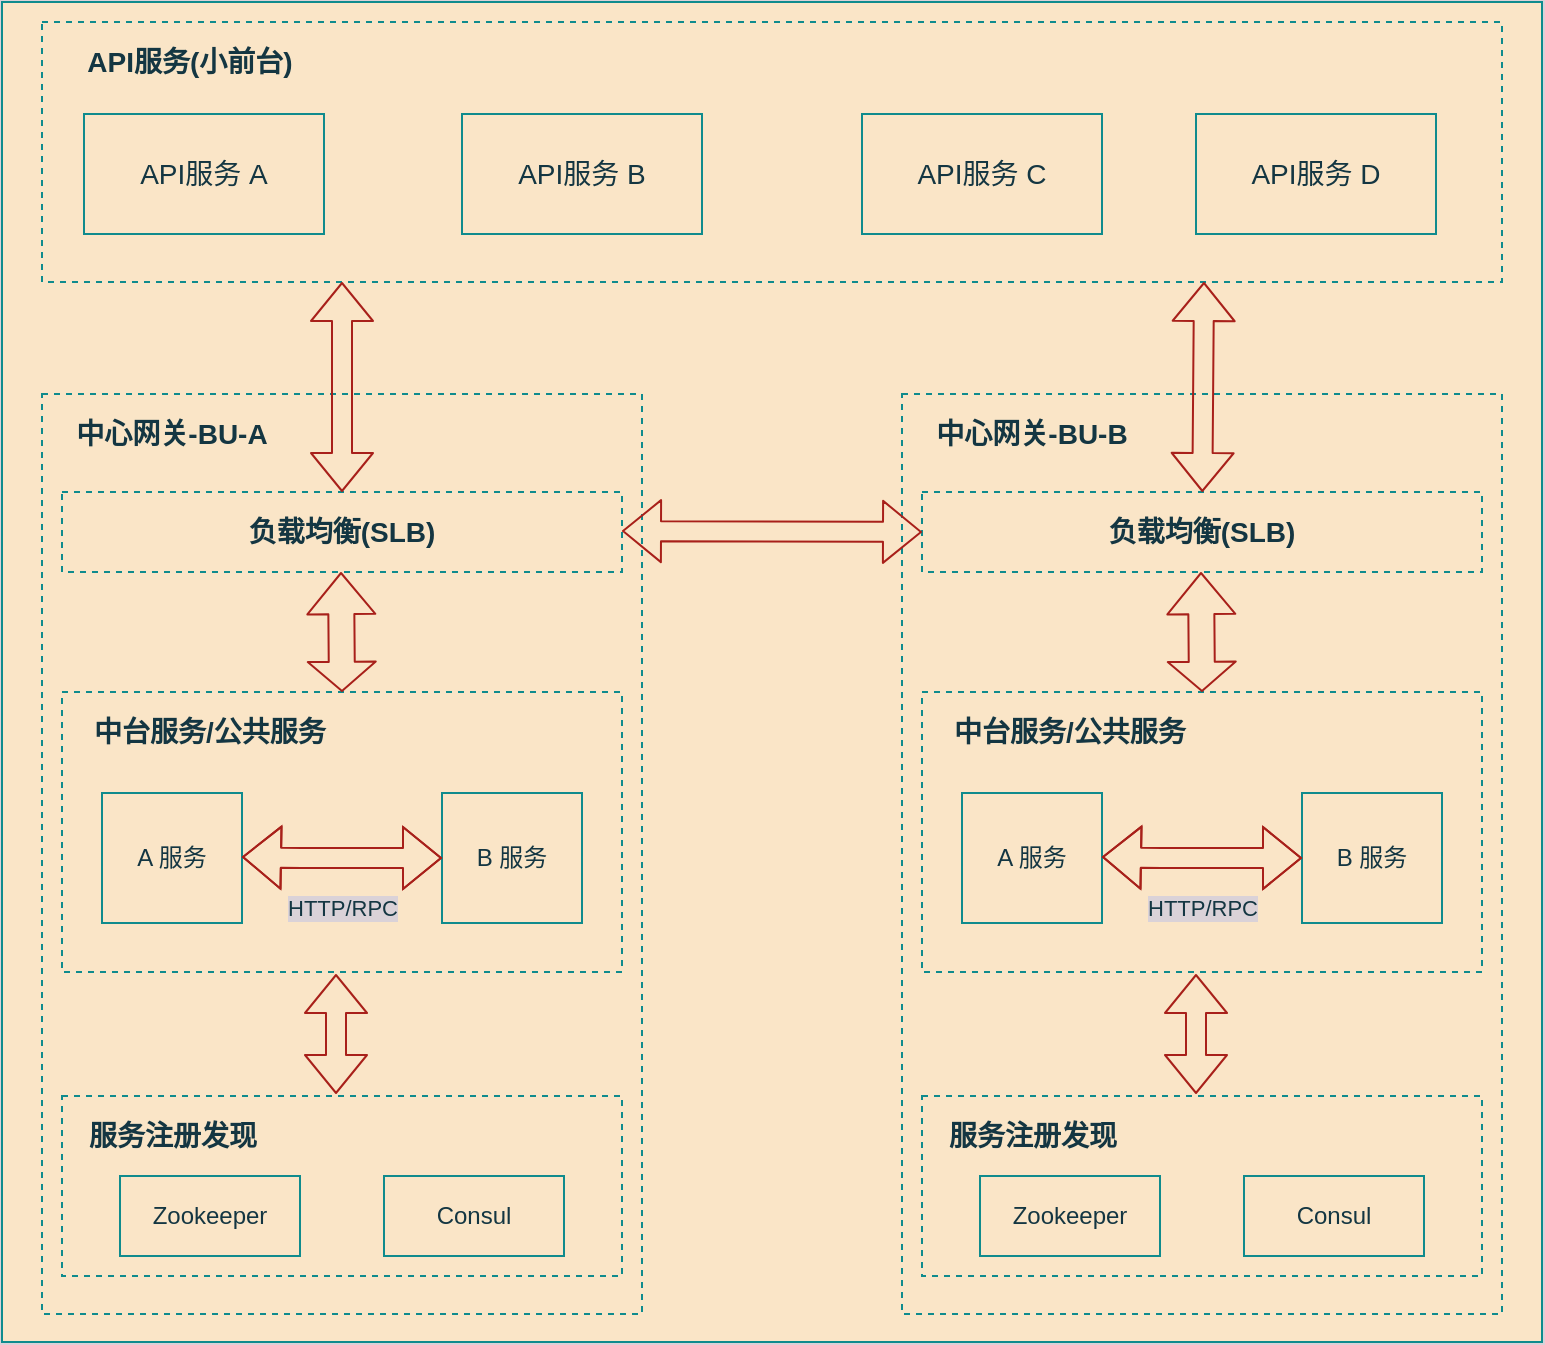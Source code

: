 <mxfile version="14.1.8" type="github">
  <diagram id="dEuHgJGwkF4dRK_tHgVA" name="第 1 页">
    <mxGraphModel dx="1038" dy="580" grid="1" gridSize="10" guides="1" tooltips="1" connect="1" arrows="1" fold="1" page="1" pageScale="1" pageWidth="827" pageHeight="1169" background="#DAD2D8" math="0" shadow="0">
      <root>
        <mxCell id="0" />
        <mxCell id="1" parent="0" />
        <mxCell id="3m4_TaizQ-aNQP2oJ50d-1" value="" style="rounded=0;whiteSpace=wrap;html=1;fillColor=#FAE5C7;strokeColor=#0F8B8D;fontColor=#143642;" vertex="1" parent="1">
          <mxGeometry x="10" y="20" width="770" height="670" as="geometry" />
        </mxCell>
        <mxCell id="3m4_TaizQ-aNQP2oJ50d-2" value="" style="rounded=0;whiteSpace=wrap;html=1;dashed=1;fillColor=#FAE5C7;strokeColor=#0F8B8D;fontColor=#143642;" vertex="1" parent="1">
          <mxGeometry x="30" y="30" width="730" height="130" as="geometry" />
        </mxCell>
        <mxCell id="3m4_TaizQ-aNQP2oJ50d-4" value="" style="rounded=0;whiteSpace=wrap;html=1;dashed=1;fillColor=#FAE5C7;strokeColor=#0F8B8D;fontColor=#143642;" vertex="1" parent="1">
          <mxGeometry x="30" y="216" width="300" height="460" as="geometry" />
        </mxCell>
        <mxCell id="3m4_TaizQ-aNQP2oJ50d-5" value="负载均衡(SLB)" style="rounded=0;whiteSpace=wrap;html=1;dashed=1;fontStyle=1;fontSize=14;fillColor=#FAE5C7;strokeColor=#0F8B8D;fontColor=#143642;" vertex="1" parent="1">
          <mxGeometry x="40" y="265" width="280" height="40" as="geometry" />
        </mxCell>
        <mxCell id="3m4_TaizQ-aNQP2oJ50d-6" value="" style="rounded=0;whiteSpace=wrap;html=1;dashed=1;fillColor=#FAE5C7;strokeColor=#0F8B8D;fontColor=#143642;" vertex="1" parent="1">
          <mxGeometry x="40" y="365" width="280" height="140" as="geometry" />
        </mxCell>
        <mxCell id="3m4_TaizQ-aNQP2oJ50d-7" value="A 服务" style="rounded=0;whiteSpace=wrap;html=1;fillColor=#FAE5C7;strokeColor=#0F8B8D;fontColor=#143642;" vertex="1" parent="1">
          <mxGeometry x="60" y="415.5" width="70" height="65" as="geometry" />
        </mxCell>
        <mxCell id="3m4_TaizQ-aNQP2oJ50d-8" value="B 服务" style="rounded=0;whiteSpace=wrap;html=1;fillColor=#FAE5C7;strokeColor=#0F8B8D;fontColor=#143642;" vertex="1" parent="1">
          <mxGeometry x="230" y="415.5" width="70" height="65" as="geometry" />
        </mxCell>
        <mxCell id="3m4_TaizQ-aNQP2oJ50d-13" value="" style="shape=flexArrow;endArrow=classic;startArrow=classic;html=1;entryX=0;entryY=0.5;entryDx=0;entryDy=0;labelBackgroundColor=#DAD2D8;strokeColor=#A8201A;fontColor=#143642;" edge="1" parent="1" target="3m4_TaizQ-aNQP2oJ50d-8">
          <mxGeometry width="50" height="50" relative="1" as="geometry">
            <mxPoint x="130" y="447.5" as="sourcePoint" />
            <mxPoint x="200" y="447.5" as="targetPoint" />
            <Array as="points">
              <mxPoint x="160" y="448" />
            </Array>
          </mxGeometry>
        </mxCell>
        <mxCell id="3m4_TaizQ-aNQP2oJ50d-14" value="HTTP/RPC" style="edgeLabel;html=1;align=center;verticalAlign=middle;resizable=0;points=[];labelBackgroundColor=#DAD2D8;fontColor=#143642;" vertex="1" connectable="0" parent="3m4_TaizQ-aNQP2oJ50d-13">
          <mxGeometry x="-0.124" y="-9" relative="1" as="geometry">
            <mxPoint x="6" y="16" as="offset" />
          </mxGeometry>
        </mxCell>
        <mxCell id="3m4_TaizQ-aNQP2oJ50d-15" value="" style="rounded=0;whiteSpace=wrap;html=1;dashed=1;fillColor=#FAE5C7;strokeColor=#0F8B8D;fontColor=#143642;" vertex="1" parent="1">
          <mxGeometry x="40" y="567" width="280" height="90" as="geometry" />
        </mxCell>
        <mxCell id="3m4_TaizQ-aNQP2oJ50d-16" value="Zookeeper" style="rounded=0;whiteSpace=wrap;html=1;fillColor=#FAE5C7;strokeColor=#0F8B8D;fontColor=#143642;" vertex="1" parent="1">
          <mxGeometry x="69" y="607" width="90" height="40" as="geometry" />
        </mxCell>
        <mxCell id="3m4_TaizQ-aNQP2oJ50d-17" value="Consul" style="rounded=0;whiteSpace=wrap;html=1;fillColor=#FAE5C7;strokeColor=#0F8B8D;fontColor=#143642;" vertex="1" parent="1">
          <mxGeometry x="201" y="607" width="90" height="40" as="geometry" />
        </mxCell>
        <mxCell id="3m4_TaizQ-aNQP2oJ50d-18" value="服务注册发现" style="text;html=1;strokeColor=none;fillColor=none;align=center;verticalAlign=middle;whiteSpace=wrap;rounded=0;dashed=1;fontStyle=1;fontSize=14;fontColor=#143642;" vertex="1" parent="1">
          <mxGeometry x="51" y="577" width="89" height="20" as="geometry" />
        </mxCell>
        <mxCell id="3m4_TaizQ-aNQP2oJ50d-21" value="中台服务/公共服务" style="text;html=1;strokeColor=none;fillColor=none;align=center;verticalAlign=middle;whiteSpace=wrap;rounded=0;dashed=1;fontSize=14;fontStyle=1;fontColor=#143642;" vertex="1" parent="1">
          <mxGeometry x="51" y="375" width="126" height="20" as="geometry" />
        </mxCell>
        <mxCell id="3m4_TaizQ-aNQP2oJ50d-23" value="" style="shape=flexArrow;endArrow=classic;startArrow=classic;html=1;fontSize=14;width=13;endSize=6.52;startSize=4.53;exitX=0.5;exitY=0;exitDx=0;exitDy=0;labelBackgroundColor=#DAD2D8;strokeColor=#A8201A;fontColor=#143642;" edge="1" parent="1" source="3m4_TaizQ-aNQP2oJ50d-6">
          <mxGeometry width="50" height="50" relative="1" as="geometry">
            <mxPoint x="179.5" y="355" as="sourcePoint" />
            <mxPoint x="179.5" y="305" as="targetPoint" />
          </mxGeometry>
        </mxCell>
        <mxCell id="3m4_TaizQ-aNQP2oJ50d-24" value="" style="shape=flexArrow;endArrow=classic;startArrow=classic;html=1;fontSize=14;labelBackgroundColor=#DAD2D8;strokeColor=#A8201A;fontColor=#143642;" edge="1" parent="1">
          <mxGeometry width="50" height="50" relative="1" as="geometry">
            <mxPoint x="177" y="566" as="sourcePoint" />
            <mxPoint x="177" y="506" as="targetPoint" />
          </mxGeometry>
        </mxCell>
        <mxCell id="3m4_TaizQ-aNQP2oJ50d-26" value="" style="rounded=0;whiteSpace=wrap;html=1;dashed=1;fillColor=#FAE5C7;strokeColor=#0F8B8D;fontColor=#143642;" vertex="1" parent="1">
          <mxGeometry x="460" y="216" width="300" height="460" as="geometry" />
        </mxCell>
        <mxCell id="3m4_TaizQ-aNQP2oJ50d-27" value="负载均衡(SLB)" style="rounded=0;whiteSpace=wrap;html=1;dashed=1;fontStyle=1;fontSize=14;fillColor=#FAE5C7;strokeColor=#0F8B8D;fontColor=#143642;" vertex="1" parent="1">
          <mxGeometry x="470" y="265" width="280" height="40" as="geometry" />
        </mxCell>
        <mxCell id="3m4_TaizQ-aNQP2oJ50d-28" value="" style="rounded=0;whiteSpace=wrap;html=1;dashed=1;fillColor=#FAE5C7;strokeColor=#0F8B8D;fontColor=#143642;" vertex="1" parent="1">
          <mxGeometry x="470" y="365" width="280" height="140" as="geometry" />
        </mxCell>
        <mxCell id="3m4_TaizQ-aNQP2oJ50d-29" value="A 服务" style="rounded=0;whiteSpace=wrap;html=1;fillColor=#FAE5C7;strokeColor=#0F8B8D;fontColor=#143642;" vertex="1" parent="1">
          <mxGeometry x="490" y="415.5" width="70" height="65" as="geometry" />
        </mxCell>
        <mxCell id="3m4_TaizQ-aNQP2oJ50d-30" value="B 服务" style="rounded=0;whiteSpace=wrap;html=1;fillColor=#FAE5C7;strokeColor=#0F8B8D;fontColor=#143642;" vertex="1" parent="1">
          <mxGeometry x="660" y="415.5" width="70" height="65" as="geometry" />
        </mxCell>
        <mxCell id="3m4_TaizQ-aNQP2oJ50d-31" value="" style="shape=flexArrow;endArrow=classic;startArrow=classic;html=1;entryX=0;entryY=0.5;entryDx=0;entryDy=0;labelBackgroundColor=#DAD2D8;strokeColor=#A8201A;fontColor=#143642;" edge="1" parent="1" target="3m4_TaizQ-aNQP2oJ50d-30">
          <mxGeometry width="50" height="50" relative="1" as="geometry">
            <mxPoint x="560" y="447.5" as="sourcePoint" />
            <mxPoint x="630" y="447.5" as="targetPoint" />
            <Array as="points">
              <mxPoint x="590" y="448" />
            </Array>
          </mxGeometry>
        </mxCell>
        <mxCell id="3m4_TaizQ-aNQP2oJ50d-32" value="HTTP/RPC" style="edgeLabel;html=1;align=center;verticalAlign=middle;resizable=0;points=[];labelBackgroundColor=#DAD2D8;fontColor=#143642;" vertex="1" connectable="0" parent="3m4_TaizQ-aNQP2oJ50d-31">
          <mxGeometry x="-0.124" y="-9" relative="1" as="geometry">
            <mxPoint x="6" y="16" as="offset" />
          </mxGeometry>
        </mxCell>
        <mxCell id="3m4_TaizQ-aNQP2oJ50d-33" value="" style="rounded=0;whiteSpace=wrap;html=1;dashed=1;fillColor=#FAE5C7;strokeColor=#0F8B8D;fontColor=#143642;" vertex="1" parent="1">
          <mxGeometry x="470" y="567" width="280" height="90" as="geometry" />
        </mxCell>
        <mxCell id="3m4_TaizQ-aNQP2oJ50d-34" value="Zookeeper" style="rounded=0;whiteSpace=wrap;html=1;dashed=1;fillColor=#FAE5C7;strokeColor=#0F8B8D;fontColor=#143642;" vertex="1" parent="1">
          <mxGeometry x="499" y="607" width="90" height="40" as="geometry" />
        </mxCell>
        <mxCell id="3m4_TaizQ-aNQP2oJ50d-35" value="Consul" style="rounded=0;whiteSpace=wrap;html=1;fillColor=#FAE5C7;strokeColor=#0F8B8D;fontColor=#143642;" vertex="1" parent="1">
          <mxGeometry x="631" y="607" width="90" height="40" as="geometry" />
        </mxCell>
        <mxCell id="3m4_TaizQ-aNQP2oJ50d-36" value="服务注册发现" style="text;html=1;strokeColor=none;fillColor=none;align=center;verticalAlign=middle;whiteSpace=wrap;rounded=0;dashed=1;fontStyle=1;fontSize=14;fontColor=#143642;" vertex="1" parent="1">
          <mxGeometry x="481" y="577" width="89" height="20" as="geometry" />
        </mxCell>
        <mxCell id="3m4_TaizQ-aNQP2oJ50d-37" value="中台服务/公共服务" style="text;html=1;strokeColor=none;fillColor=none;align=center;verticalAlign=middle;whiteSpace=wrap;rounded=0;dashed=1;fontSize=14;fontStyle=1;fontColor=#143642;" vertex="1" parent="1">
          <mxGeometry x="481" y="375" width="126" height="20" as="geometry" />
        </mxCell>
        <mxCell id="3m4_TaizQ-aNQP2oJ50d-38" value="" style="shape=flexArrow;endArrow=classic;startArrow=classic;html=1;fontSize=14;width=13;endSize=6.52;startSize=4.53;exitX=0.5;exitY=0;exitDx=0;exitDy=0;labelBackgroundColor=#DAD2D8;strokeColor=#A8201A;fontColor=#143642;" edge="1" parent="1" source="3m4_TaizQ-aNQP2oJ50d-28">
          <mxGeometry width="50" height="50" relative="1" as="geometry">
            <mxPoint x="609.5" y="355" as="sourcePoint" />
            <mxPoint x="609.5" y="305" as="targetPoint" />
          </mxGeometry>
        </mxCell>
        <mxCell id="3m4_TaizQ-aNQP2oJ50d-39" value="" style="shape=flexArrow;endArrow=classic;startArrow=classic;html=1;fontSize=14;labelBackgroundColor=#DAD2D8;strokeColor=#A8201A;fontColor=#143642;" edge="1" parent="1">
          <mxGeometry width="50" height="50" relative="1" as="geometry">
            <mxPoint x="607" y="566" as="sourcePoint" />
            <mxPoint x="607" y="506" as="targetPoint" />
          </mxGeometry>
        </mxCell>
        <mxCell id="3m4_TaizQ-aNQP2oJ50d-41" value="" style="shape=flexArrow;endArrow=classic;startArrow=classic;html=1;fontSize=14;entryX=0;entryY=0.5;entryDx=0;entryDy=0;labelBackgroundColor=#DAD2D8;strokeColor=#A8201A;fontColor=#143642;" edge="1" parent="1" target="3m4_TaizQ-aNQP2oJ50d-27">
          <mxGeometry width="50" height="50" relative="1" as="geometry">
            <mxPoint x="320" y="284.5" as="sourcePoint" />
            <mxPoint x="390" y="284.5" as="targetPoint" />
          </mxGeometry>
        </mxCell>
        <mxCell id="3m4_TaizQ-aNQP2oJ50d-42" value="" style="shape=flexArrow;endArrow=classic;startArrow=classic;html=1;fontSize=14;exitX=0.5;exitY=0;exitDx=0;exitDy=0;labelBackgroundColor=#DAD2D8;strokeColor=#A8201A;fontColor=#143642;" edge="1" parent="1" source="3m4_TaizQ-aNQP2oJ50d-5">
          <mxGeometry width="50" height="50" relative="1" as="geometry">
            <mxPoint x="177" y="200" as="sourcePoint" />
            <mxPoint x="180" y="160" as="targetPoint" />
          </mxGeometry>
        </mxCell>
        <mxCell id="3m4_TaizQ-aNQP2oJ50d-43" value="" style="shape=flexArrow;endArrow=classic;startArrow=classic;html=1;fontSize=14;labelBackgroundColor=#DAD2D8;strokeColor=#A8201A;fontColor=#143642;" edge="1" parent="1" source="3m4_TaizQ-aNQP2oJ50d-27">
          <mxGeometry width="50" height="50" relative="1" as="geometry">
            <mxPoint x="619" y="238" as="sourcePoint" />
            <mxPoint x="611" y="160" as="targetPoint" />
          </mxGeometry>
        </mxCell>
        <mxCell id="3m4_TaizQ-aNQP2oJ50d-44" value="API服务 A" style="rounded=0;whiteSpace=wrap;html=1;fontSize=14;fillColor=#FAE5C7;strokeColor=#0F8B8D;fontColor=#143642;" vertex="1" parent="1">
          <mxGeometry x="51" y="76" width="120" height="60" as="geometry" />
        </mxCell>
        <mxCell id="3m4_TaizQ-aNQP2oJ50d-45" value="API服务 B" style="rounded=0;whiteSpace=wrap;html=1;fontSize=14;fillColor=#FAE5C7;strokeColor=#0F8B8D;fontColor=#143642;" vertex="1" parent="1">
          <mxGeometry x="240" y="76" width="120" height="60" as="geometry" />
        </mxCell>
        <mxCell id="3m4_TaizQ-aNQP2oJ50d-46" value="API服务 C" style="rounded=0;whiteSpace=wrap;html=1;fontSize=14;fillColor=#FAE5C7;strokeColor=#0F8B8D;fontColor=#143642;" vertex="1" parent="1">
          <mxGeometry x="440" y="76" width="120" height="60" as="geometry" />
        </mxCell>
        <mxCell id="3m4_TaizQ-aNQP2oJ50d-47" value="API服务 D" style="rounded=0;whiteSpace=wrap;html=1;fontSize=14;fillColor=#FAE5C7;strokeColor=#0F8B8D;fontColor=#143642;" vertex="1" parent="1">
          <mxGeometry x="607" y="76" width="120" height="60" as="geometry" />
        </mxCell>
        <mxCell id="3m4_TaizQ-aNQP2oJ50d-48" value="中心网关-BU-A" style="text;html=1;strokeColor=none;fillColor=none;align=center;verticalAlign=middle;whiteSpace=wrap;rounded=0;dashed=1;fontSize=14;fontStyle=1;fontColor=#143642;" vertex="1" parent="1">
          <mxGeometry x="40" y="226" width="110" height="20" as="geometry" />
        </mxCell>
        <mxCell id="3m4_TaizQ-aNQP2oJ50d-49" value="中心网关-BU-B" style="text;html=1;strokeColor=none;fillColor=none;align=center;verticalAlign=middle;whiteSpace=wrap;rounded=0;dashed=1;fontSize=14;fontStyle=1;fontColor=#143642;" vertex="1" parent="1">
          <mxGeometry x="470" y="226" width="110" height="20" as="geometry" />
        </mxCell>
        <mxCell id="3m4_TaizQ-aNQP2oJ50d-50" value="API服务(小前台)" style="text;html=1;strokeColor=none;fillColor=none;align=center;verticalAlign=middle;whiteSpace=wrap;rounded=0;dashed=1;fontSize=14;fontStyle=1;fontColor=#143642;" vertex="1" parent="1">
          <mxGeometry x="49" y="40" width="110" height="20" as="geometry" />
        </mxCell>
        <mxCell id="3m4_TaizQ-aNQP2oJ50d-51" value="Zookeeper" style="rounded=0;whiteSpace=wrap;html=1;fillColor=#FAE5C7;strokeColor=#0F8B8D;fontColor=#143642;" vertex="1" parent="1">
          <mxGeometry x="499" y="607" width="90" height="40" as="geometry" />
        </mxCell>
      </root>
    </mxGraphModel>
  </diagram>
</mxfile>
